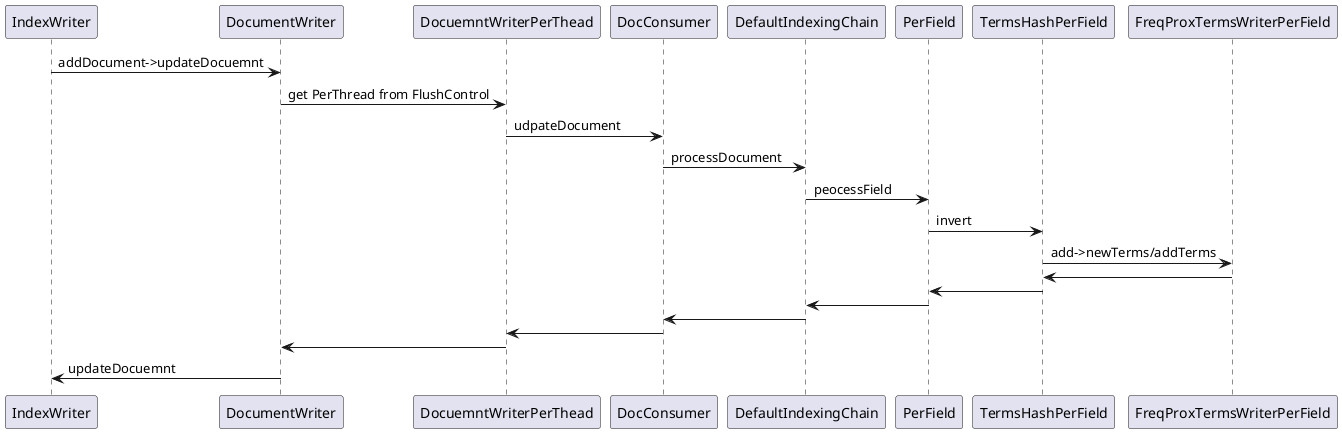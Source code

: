 @@@@startuml lucene indexing
IndexWriter->DocumentWriter: addDocument->updateDocuemnt
DocumentWriter->DocuemntWriterPerThead: get PerThread from FlushControl
DocuemntWriterPerThead->DocConsumer: udpateDocument
DocConsumer->DefaultIndexingChain:processDocument
DefaultIndexingChain->PerField:peocessField
PerField->TermsHashPerField:invert
TermsHashPerField->FreqProxTermsWriterPerField:add->newTerms/addTerms
FreqProxTermsWriterPerField->TermsHashPerField
TermsHashPerField->PerField
PerField->DefaultIndexingChain
DefaultIndexingChain->DocConsumer
DocConsumer->DocuemntWriterPerThead
DocuemntWriterPerThead->DocumentWriter
DocumentWriter->IndexWriter:updateDocuemnt
@@@@enduml